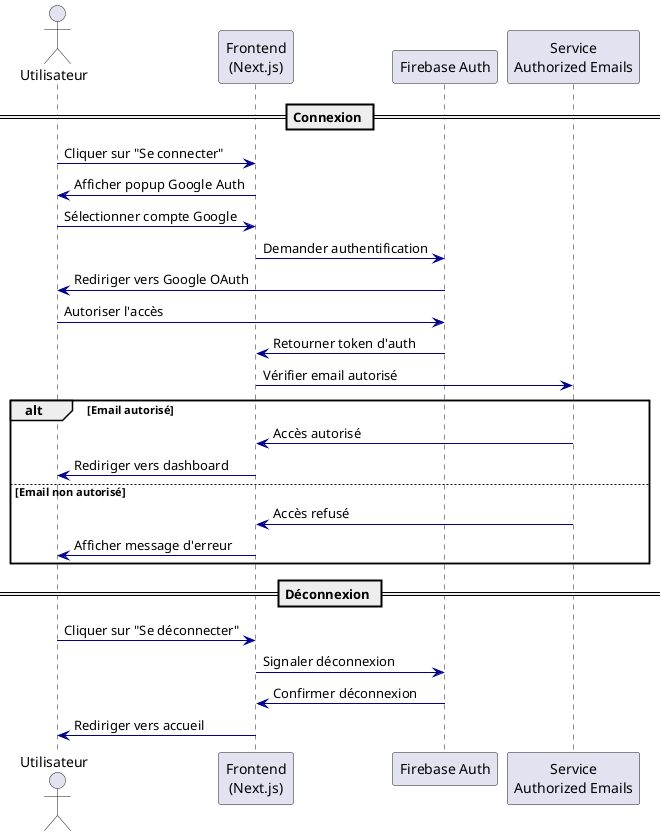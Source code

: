 @startuml "Diagramme de Séquence - Authentification"

!define RECTANGLE class

' Configuration du diagramme
skinparam sequence {
    BackgroundColor LightBlue
    BorderColor DarkBlue
    ArrowColor DarkBlue
}

actor "Utilisateur" as User
participant "Frontend\n(Next.js)" as Frontend
participant "Firebase Auth" as Firebase
participant "Service\nAuthorized Emails" as AuthService

== Connexion ==

User -> Frontend: Cliquer sur "Se connecter"
Frontend -> User: Afficher popup Google Auth
User -> Frontend: Sélectionner compte Google
Frontend -> Firebase: Demander authentification
Firebase -> User: Rediriger vers Google OAuth
User -> Firebase: Autoriser l'accès
Firebase -> Frontend: Retourner token d'auth

Frontend -> AuthService: Vérifier email autorisé

alt Email autorisé
    AuthService -> Frontend: Accès autorisé
    Frontend -> User: Rediriger vers dashboard
else Email non autorisé
    AuthService -> Frontend: Accès refusé
    Frontend -> User: Afficher message d'erreur
end

== Déconnexion ==

User -> Frontend: Cliquer sur "Se déconnecter"
Frontend -> Firebase: Signaler déconnexion
Firebase -> Frontend: Confirmer déconnexion
Frontend -> User: Rediriger vers accueil

@enduml 